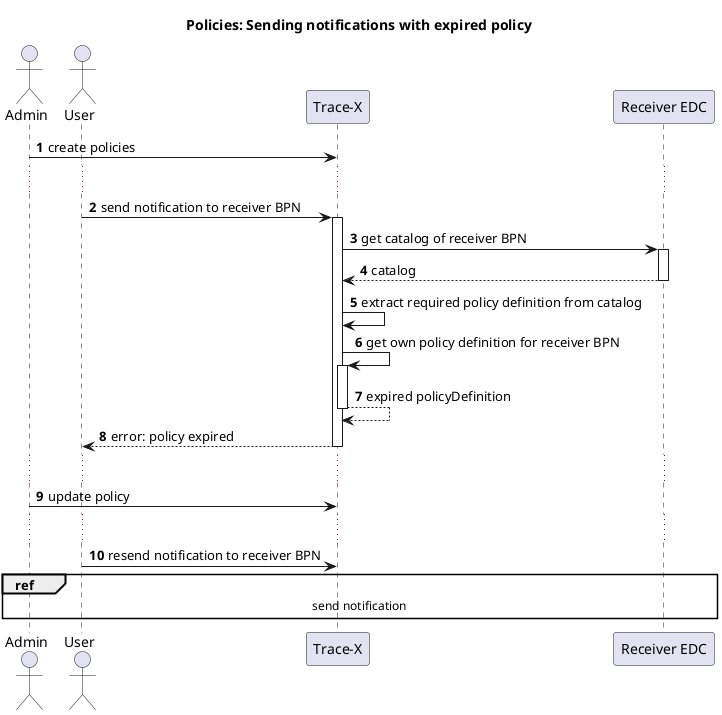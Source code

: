 @startuml
'https://plantuml.com/sequence-diagram
autonumber
title: Policies: Sending notifications with expired policy

actor Admin
actor User
participant "Trace-X" as TraceX
participant "Receiver EDC" as EDC

Admin -> TraceX: create policies
...
User -> TraceX: send notification to receiver BPN
activate TraceX
TraceX -> EDC: get catalog of receiver BPN
activate EDC
EDC --> TraceX: catalog
deactivate EDC
TraceX -> TraceX: extract required policy definition from catalog
TraceX -> TraceX: get own policy definition for receiver BPN
activate TraceX
TraceX --> TraceX: expired policyDefinition
deactivate TraceX
TraceX --> User: error: policy expired
deactivate TraceX
...
Admin -> TraceX: update policy
...
User -> TraceX: resend notification to receiver BPN
ref over User, Admin, TraceX, EDC: send notification
deactivate TraceX
@enduml
